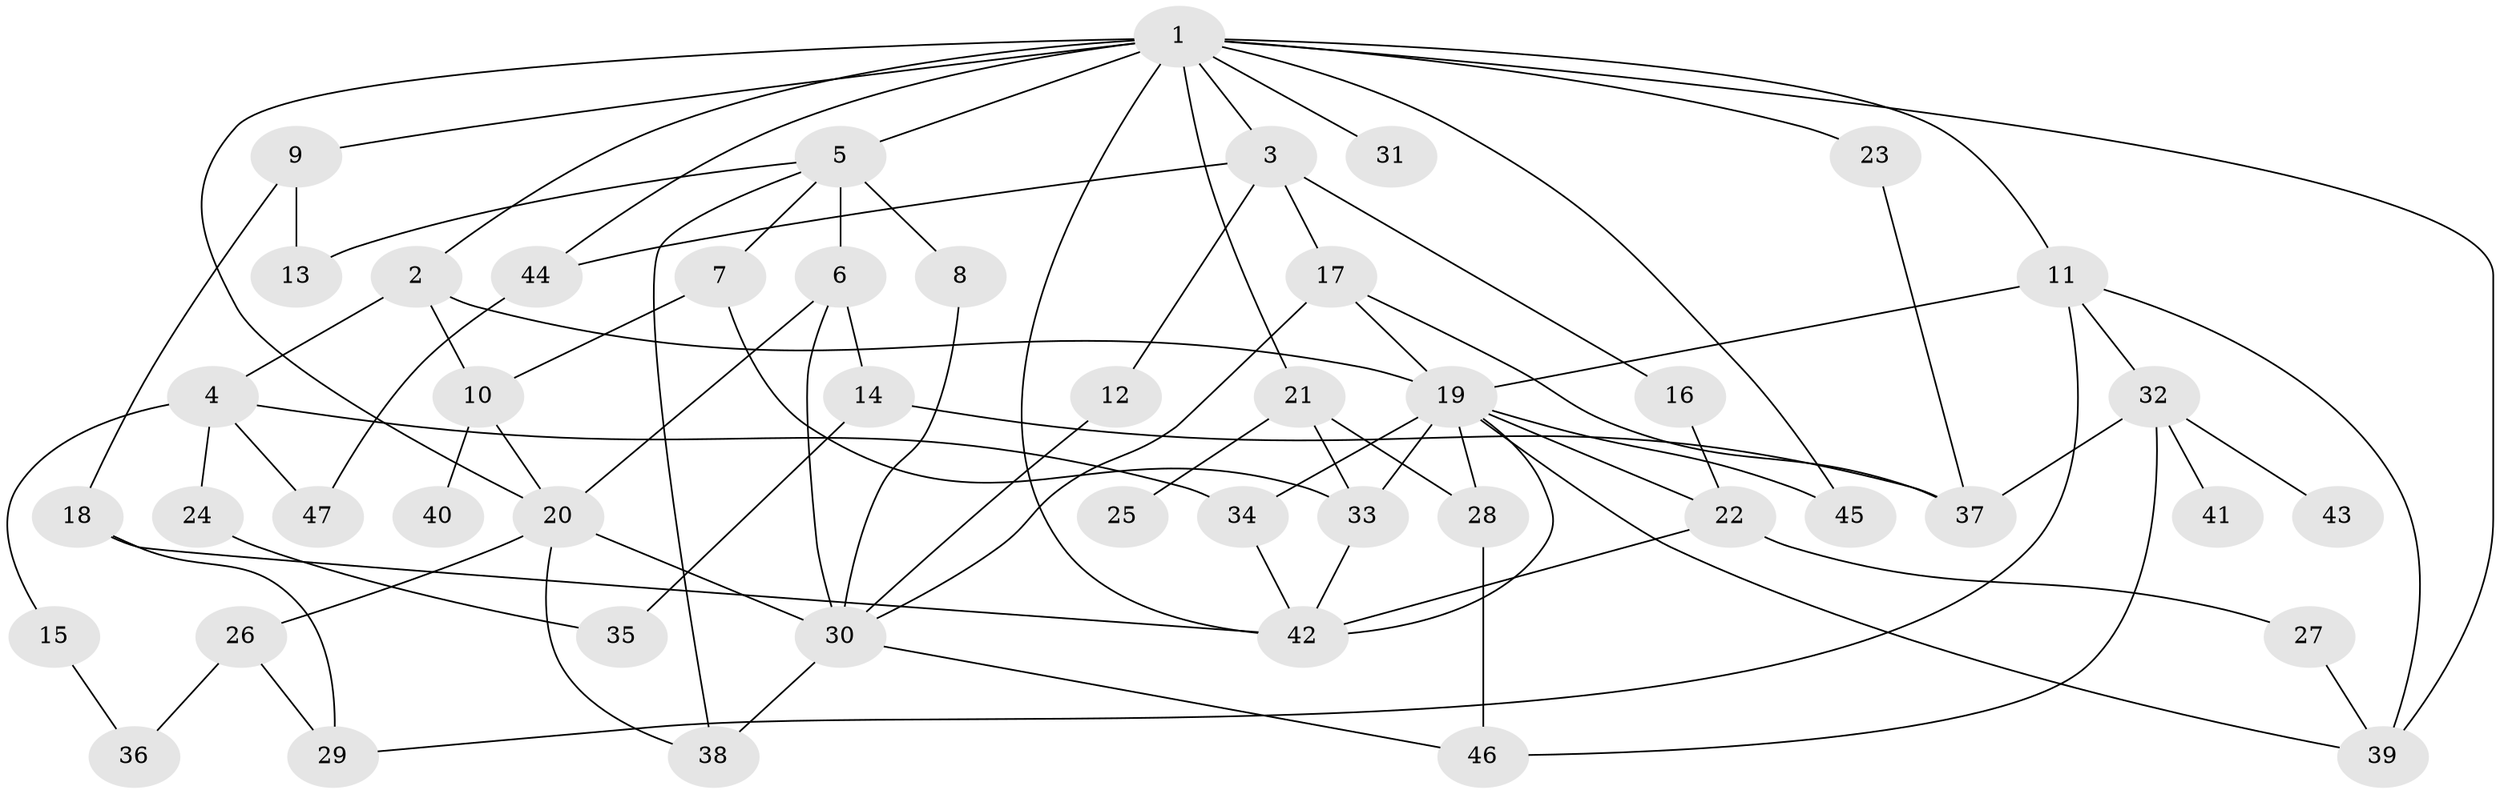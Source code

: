 // original degree distribution, {5: 0.07894736842105263, 4: 0.12280701754385964, 7: 0.008771929824561403, 6: 0.017543859649122806, 3: 0.24561403508771928, 2: 0.2894736842105263, 1: 0.22807017543859648, 8: 0.008771929824561403}
// Generated by graph-tools (version 1.1) at 2025/49/03/04/25 22:49:00]
// undirected, 47 vertices, 83 edges
graph export_dot {
  node [color=gray90,style=filled];
  1;
  2;
  3;
  4;
  5;
  6;
  7;
  8;
  9;
  10;
  11;
  12;
  13;
  14;
  15;
  16;
  17;
  18;
  19;
  20;
  21;
  22;
  23;
  24;
  25;
  26;
  27;
  28;
  29;
  30;
  31;
  32;
  33;
  34;
  35;
  36;
  37;
  38;
  39;
  40;
  41;
  42;
  43;
  44;
  45;
  46;
  47;
  1 -- 2 [weight=1.0];
  1 -- 3 [weight=1.0];
  1 -- 5 [weight=1.0];
  1 -- 9 [weight=1.0];
  1 -- 11 [weight=1.0];
  1 -- 20 [weight=1.0];
  1 -- 21 [weight=1.0];
  1 -- 23 [weight=1.0];
  1 -- 31 [weight=1.0];
  1 -- 39 [weight=1.0];
  1 -- 42 [weight=1.0];
  1 -- 44 [weight=1.0];
  1 -- 45 [weight=1.0];
  2 -- 4 [weight=1.0];
  2 -- 10 [weight=1.0];
  2 -- 19 [weight=3.0];
  3 -- 12 [weight=1.0];
  3 -- 16 [weight=1.0];
  3 -- 17 [weight=1.0];
  3 -- 44 [weight=1.0];
  4 -- 15 [weight=1.0];
  4 -- 24 [weight=1.0];
  4 -- 34 [weight=1.0];
  4 -- 47 [weight=1.0];
  5 -- 6 [weight=1.0];
  5 -- 7 [weight=1.0];
  5 -- 8 [weight=2.0];
  5 -- 13 [weight=1.0];
  5 -- 38 [weight=1.0];
  6 -- 14 [weight=1.0];
  6 -- 20 [weight=1.0];
  6 -- 30 [weight=1.0];
  7 -- 10 [weight=1.0];
  7 -- 33 [weight=1.0];
  8 -- 30 [weight=1.0];
  9 -- 13 [weight=1.0];
  9 -- 18 [weight=1.0];
  10 -- 20 [weight=1.0];
  10 -- 40 [weight=1.0];
  11 -- 19 [weight=1.0];
  11 -- 29 [weight=1.0];
  11 -- 32 [weight=1.0];
  11 -- 39 [weight=1.0];
  12 -- 30 [weight=1.0];
  14 -- 35 [weight=1.0];
  14 -- 37 [weight=1.0];
  15 -- 36 [weight=1.0];
  16 -- 22 [weight=1.0];
  17 -- 19 [weight=1.0];
  17 -- 30 [weight=1.0];
  17 -- 37 [weight=1.0];
  18 -- 29 [weight=1.0];
  18 -- 42 [weight=1.0];
  19 -- 22 [weight=1.0];
  19 -- 28 [weight=1.0];
  19 -- 33 [weight=1.0];
  19 -- 34 [weight=1.0];
  19 -- 39 [weight=1.0];
  19 -- 42 [weight=1.0];
  19 -- 45 [weight=1.0];
  20 -- 26 [weight=1.0];
  20 -- 30 [weight=1.0];
  20 -- 38 [weight=1.0];
  21 -- 25 [weight=2.0];
  21 -- 28 [weight=1.0];
  21 -- 33 [weight=1.0];
  22 -- 27 [weight=1.0];
  22 -- 42 [weight=1.0];
  23 -- 37 [weight=1.0];
  24 -- 35 [weight=1.0];
  26 -- 29 [weight=1.0];
  26 -- 36 [weight=1.0];
  27 -- 39 [weight=1.0];
  28 -- 46 [weight=1.0];
  30 -- 38 [weight=1.0];
  30 -- 46 [weight=1.0];
  32 -- 37 [weight=1.0];
  32 -- 41 [weight=1.0];
  32 -- 43 [weight=1.0];
  32 -- 46 [weight=1.0];
  33 -- 42 [weight=1.0];
  34 -- 42 [weight=1.0];
  44 -- 47 [weight=1.0];
}
